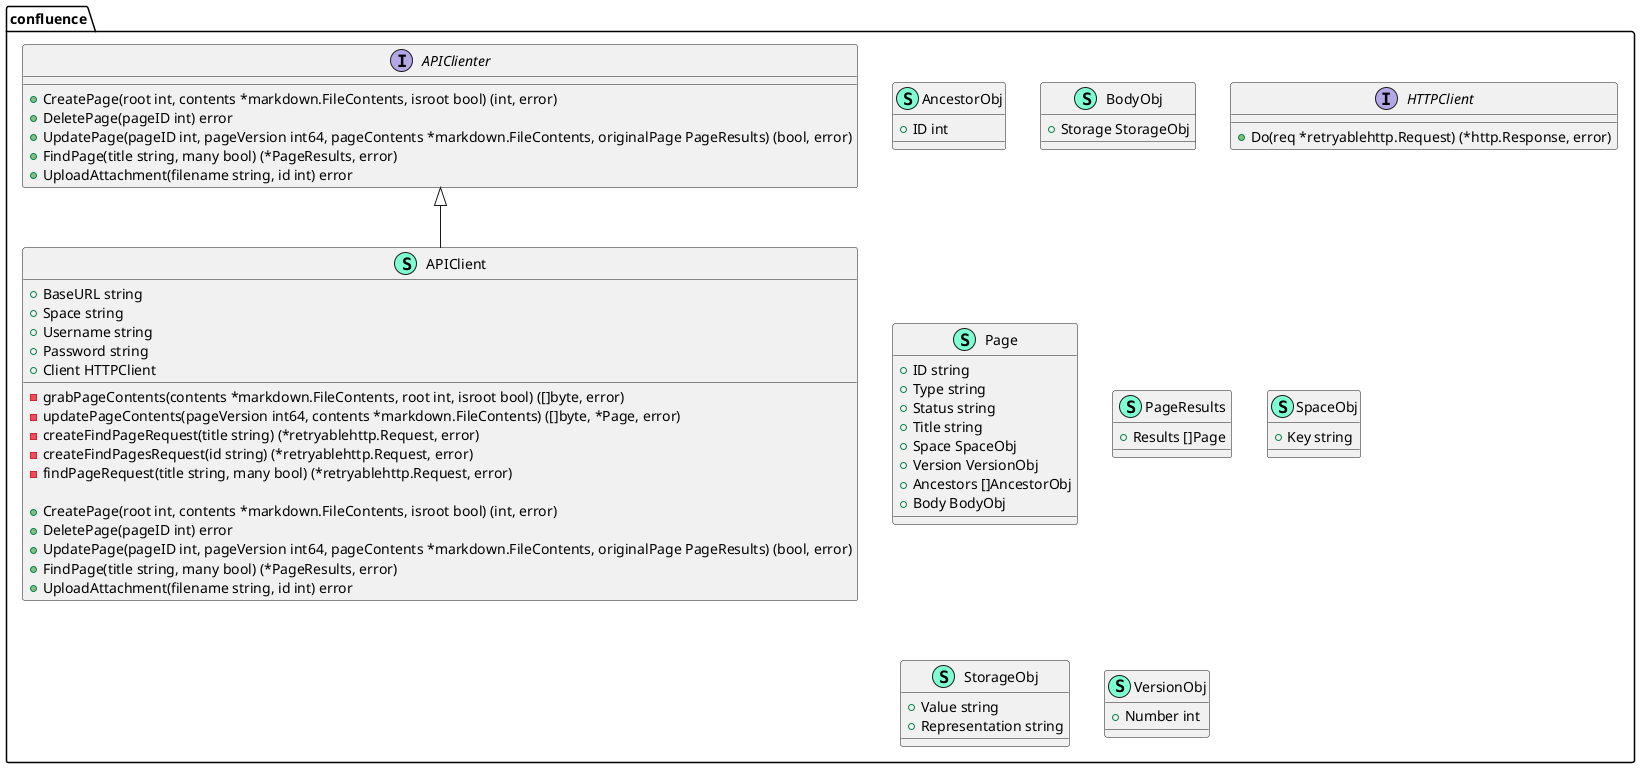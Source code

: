 @startuml
namespace confluence {
    class APIClient << (S,Aquamarine) >> {
        + BaseURL string
        + Space string
        + Username string
        + Password string
        + Client HTTPClient

        - grabPageContents(contents *markdown.FileContents, root int, isroot bool) ([]byte, error)
        - updatePageContents(pageVersion int64, contents *markdown.FileContents) ([]byte, *Page, error)
        - createFindPageRequest(title string) (*retryablehttp.Request, error)
        - createFindPagesRequest(id string) (*retryablehttp.Request, error)
        - findPageRequest(title string, many bool) (*retryablehttp.Request, error)

        + CreatePage(root int, contents *markdown.FileContents, isroot bool) (int, error)
        + DeletePage(pageID int) error
        + UpdatePage(pageID int, pageVersion int64, pageContents *markdown.FileContents, originalPage PageResults) (bool, error)
        + FindPage(title string, many bool) (*PageResults, error)
        + UploadAttachment(filename string, id int) error

    }
    interface APIClienter  {
        + CreatePage(root int, contents *markdown.FileContents, isroot bool) (int, error)
        + DeletePage(pageID int) error
        + UpdatePage(pageID int, pageVersion int64, pageContents *markdown.FileContents, originalPage PageResults) (bool, error)
        + FindPage(title string, many bool) (*PageResults, error)
        + UploadAttachment(filename string, id int) error

    }
    class AncestorObj << (S,Aquamarine) >> {
        + ID int

    }
    class BodyObj << (S,Aquamarine) >> {
        + Storage StorageObj

    }
    interface HTTPClient  {
        + Do(req *retryablehttp.Request) (*http.Response, error)

    }
    class Page << (S,Aquamarine) >> {
        + ID string
        + Type string
        + Status string
        + Title string
        + Space SpaceObj
        + Version VersionObj
        + Ancestors []AncestorObj
        + Body BodyObj

    }
    class PageResults << (S,Aquamarine) >> {
        + Results []Page

    }
    class SpaceObj << (S,Aquamarine) >> {
        + Key string

    }
    class StorageObj << (S,Aquamarine) >> {
        + Value string
        + Representation string

    }
    class VersionObj << (S,Aquamarine) >> {
        + Number int

    }
}

"confluence.APIClienter" <|-- "confluence.APIClient"

@enduml
